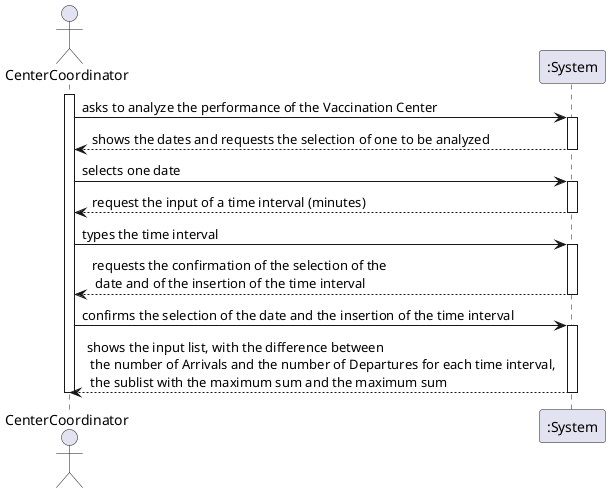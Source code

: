 @startuml

actor "CenterCoordinator" as CC

activate CC
CC -> ":System" : asks to analyze the performance of the Vaccination Center

activate ":System"
":System" --> CC : shows the dates and requests the selection of one to be analyzed
deactivate ":System"
CC -> ":System" : selects one date

activate ":System"
":System" --> CC : request the input of a time interval (minutes)
deactivate ":System"

CC -> ":System" : types the time interval

activate ":System"

 ":System" --> CC : requests the confirmation of the selection of the\n date and of the insertion of the time interval

deactivate ":System"

CC -> ":System" : confirms the selection of the date and the insertion of the time interval


activate ":System"
 ":System" --> CC : shows the input list, with the difference between\n the number of Arrivals and the number of Departures for each time interval,\n the sublist with the maximum sum and the maximum sum

deactivate ":System"




deactivate CC

@enduml